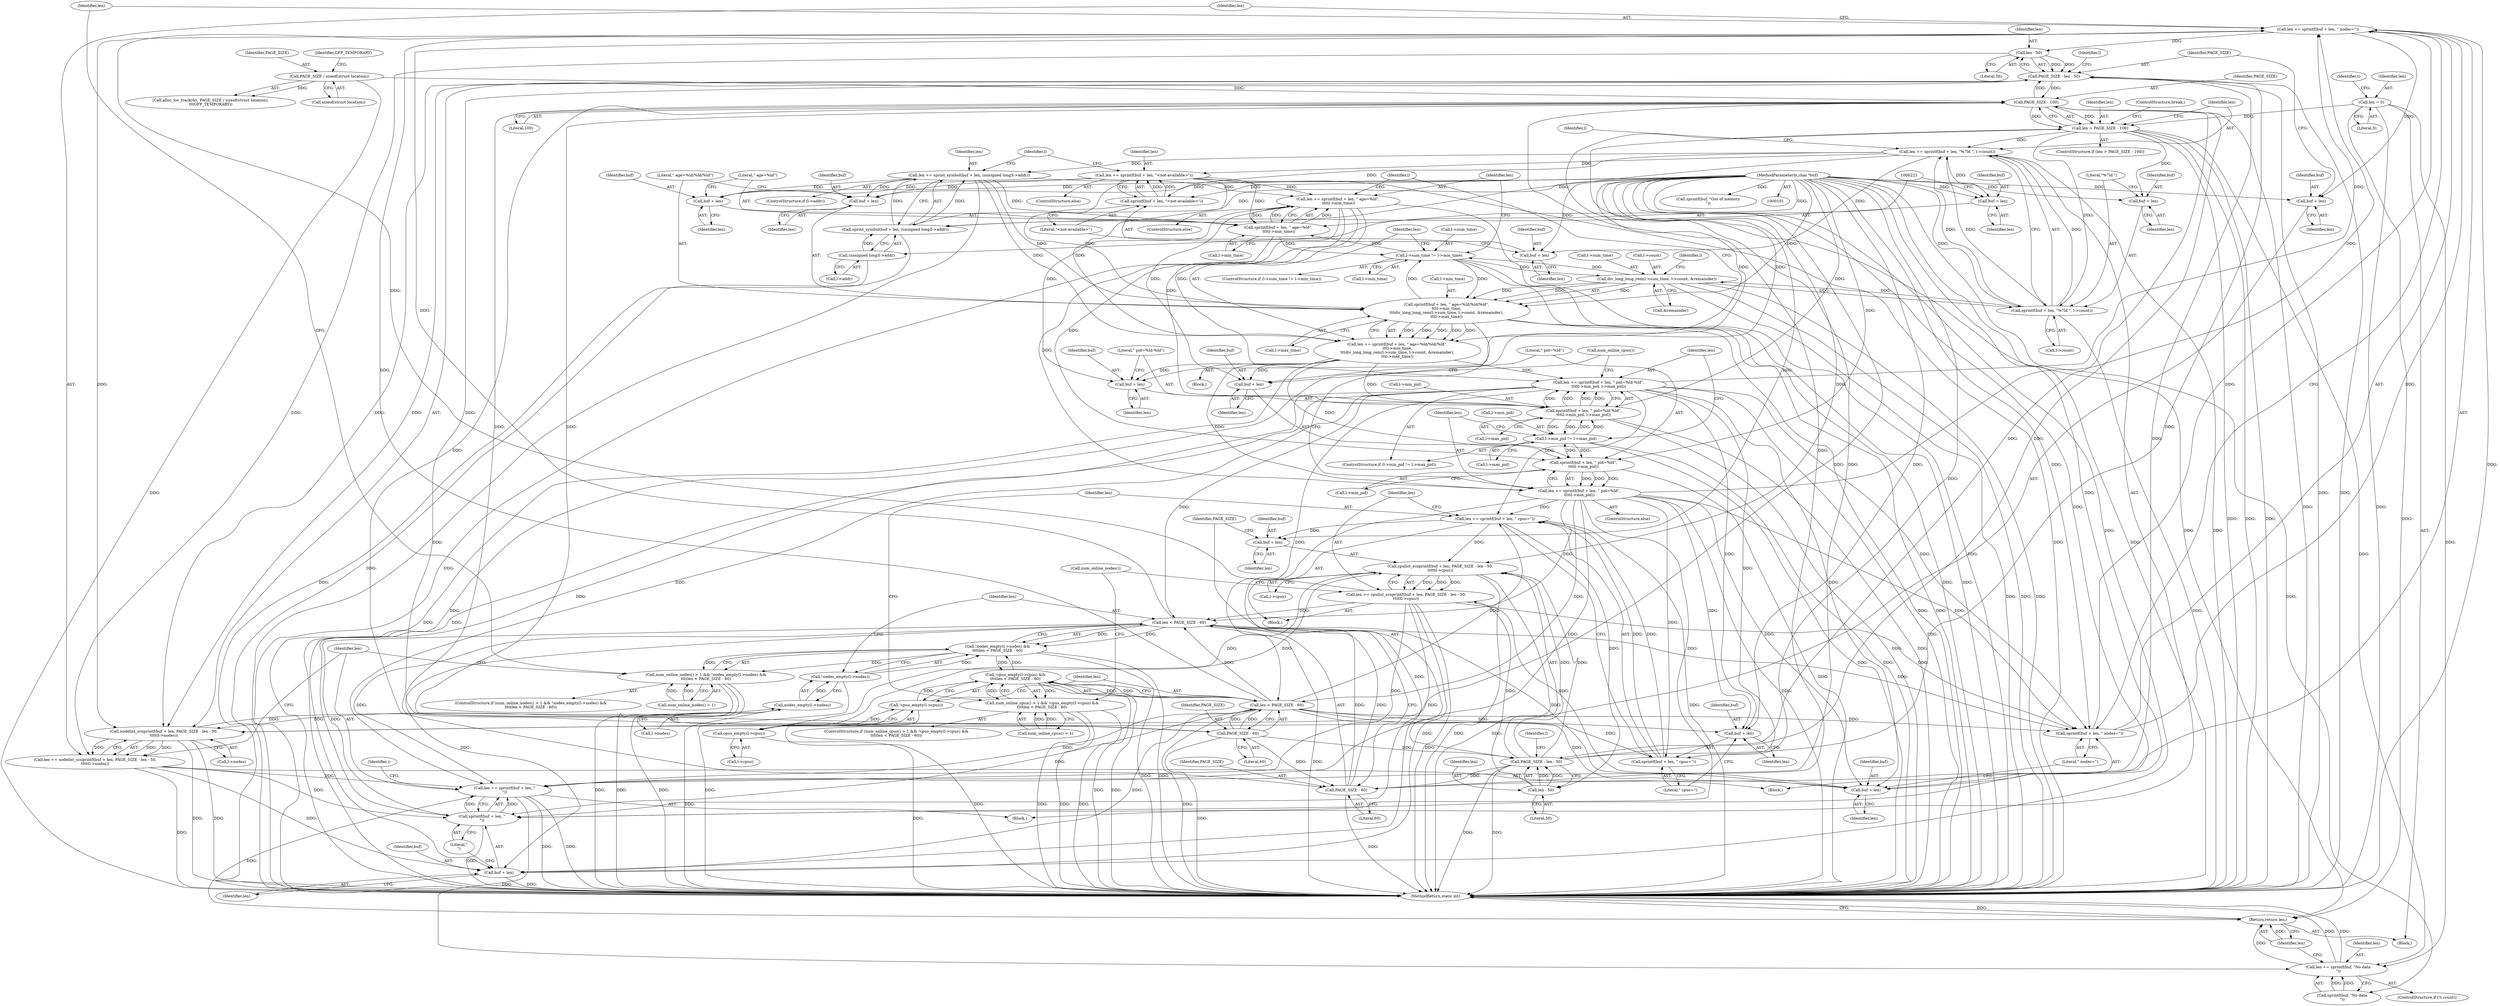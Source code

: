 digraph "0_linux_f8bd2258e2d520dff28c855658bd24bdafb5102d_9@API" {
"1000363" [label="(Call,len += sprintf(buf + len, \" nodes=\"))"];
"1000365" [label="(Call,sprintf(buf + len, \" nodes=\"))"];
"1000103" [label="(MethodParameterIn,char *buf)"];
"1000332" [label="(Call,len += cpulist_scnprintf(buf + len, PAGE_SIZE - len - 50,\n\t\t\t\t\tl->cpus))"];
"1000334" [label="(Call,cpulist_scnprintf(buf + len, PAGE_SIZE - len - 50,\n\t\t\t\t\tl->cpus))"];
"1000325" [label="(Call,len += sprintf(buf + len, \" cpus=\"))"];
"1000327" [label="(Call,sprintf(buf + len, \" cpus=\"))"];
"1000284" [label="(Call,len += sprintf(buf + len, \" pid=%ld-%ld\",\n\t\t\t\tl->min_pid, l->max_pid))"];
"1000286" [label="(Call,sprintf(buf + len, \" pid=%ld-%ld\",\n\t\t\t\tl->min_pid, l->max_pid))"];
"1000266" [label="(Call,len += sprintf(buf + len, \" age=%ld\",\n \t\t\t\tl->min_time))"];
"1000268" [label="(Call,sprintf(buf + len, \" age=%ld\",\n \t\t\t\tl->min_time))"];
"1000226" [label="(Call,len += sprintf(buf + len, \"<not-available>\"))"];
"1000228" [label="(Call,sprintf(buf + len, \"<not-available>\"))"];
"1000200" [label="(Call,len += sprintf(buf + len, \"%7ld \", l->count))"];
"1000202" [label="(Call,sprintf(buf + len, \"%7ld \", l->count))"];
"1000194" [label="(Call,len > PAGE_SIZE - 100)"];
"1000107" [label="(Call,len = 0)"];
"1000384" [label="(Call,len += sprintf(buf + len, \"\n\"))"];
"1000386" [label="(Call,sprintf(buf + len, \"\n\"))"];
"1000298" [label="(Call,len += sprintf(buf + len, \" pid=%ld\",\n\t\t\t\tl->min_pid))"];
"1000300" [label="(Call,sprintf(buf + len, \" pid=%ld\",\n\t\t\t\tl->min_pid))"];
"1000243" [label="(Call,len += sprintf(buf + len, \" age=%ld/%ld/%ld\",\n\t\t\tl->min_time,\n\t\t\tdiv_long_long_rem(l->sum_time, l->count, &remainder),\n\t\t\tl->max_time))"];
"1000245" [label="(Call,sprintf(buf + len, \" age=%ld/%ld/%ld\",\n\t\t\tl->min_time,\n\t\t\tdiv_long_long_rem(l->sum_time, l->count, &remainder),\n\t\t\tl->max_time))"];
"1000214" [label="(Call,len += sprint_symbol(buf + len, (unsigned long)l->addr))"];
"1000216" [label="(Call,sprint_symbol(buf + len, (unsigned long)l->addr))"];
"1000220" [label="(Call,(unsigned long)l->addr)"];
"1000234" [label="(Call,l->sum_time != l->min_time)"];
"1000253" [label="(Call,div_long_long_rem(l->sum_time, l->count, &remainder))"];
"1000277" [label="(Call,l->min_pid != l->max_pid)"];
"1000357" [label="(Call,len < PAGE_SIZE - 60)"];
"1000319" [label="(Call,len < PAGE_SIZE - 60)"];
"1000321" [label="(Call,PAGE_SIZE - 60)"];
"1000196" [label="(Call,PAGE_SIZE - 100)"];
"1000338" [label="(Call,PAGE_SIZE - len - 50)"];
"1000340" [label="(Call,len - 50)"];
"1000376" [label="(Call,PAGE_SIZE - len - 50)"];
"1000359" [label="(Call,PAGE_SIZE - 60)"];
"1000378" [label="(Call,len - 50)"];
"1000363" [label="(Call,len += sprintf(buf + len, \" nodes=\"))"];
"1000120" [label="(Call,PAGE_SIZE / sizeof(struct location))"];
"1000370" [label="(Call,len += nodelist_scnprintf(buf + len, PAGE_SIZE - len - 50,\n\t\t\t\t\tl->nodes))"];
"1000372" [label="(Call,nodelist_scnprintf(buf + len, PAGE_SIZE - len - 50,\n\t\t\t\t\tl->nodes))"];
"1000353" [label="(Call,nodes_empty(l->nodes))"];
"1000315" [label="(Call,cpus_empty(l->cpus))"];
"1000352" [label="(Call,!nodes_empty(l->nodes))"];
"1000351" [label="(Call,!nodes_empty(l->nodes) &&\n\t\t\t\tlen < PAGE_SIZE - 60)"];
"1000313" [label="(Call,!cpus_empty(l->cpus) &&\n\t\t\t\tlen < PAGE_SIZE - 60)"];
"1000309" [label="(Call,num_online_cpus() > 1 && !cpus_empty(l->cpus) &&\n\t\t\t\tlen < PAGE_SIZE - 60)"];
"1000347" [label="(Call,num_online_nodes() > 1 && !nodes_empty(l->nodes) &&\n\t\t\t\tlen < PAGE_SIZE - 60)"];
"1000314" [label="(Call,!cpus_empty(l->cpus))"];
"1000373" [label="(Call,buf + len)"];
"1000366" [label="(Call,buf + len)"];
"1000387" [label="(Call,buf + len)"];
"1000335" [label="(Call,buf + len)"];
"1000328" [label="(Call,buf + len)"];
"1000287" [label="(Call,buf + len)"];
"1000301" [label="(Call,buf + len)"];
"1000246" [label="(Call,buf + len)"];
"1000269" [label="(Call,buf + len)"];
"1000217" [label="(Call,buf + len)"];
"1000229" [label="(Call,buf + len)"];
"1000203" [label="(Call,buf + len)"];
"1000399" [label="(Call,len += sprintf(buf, \"No data\n\"))"];
"1000404" [label="(Return,return len;)"];
"1000404" [label="(Return,return len;)"];
"1000246" [label="(Call,buf + len)"];
"1000334" [label="(Call,cpulist_scnprintf(buf + len, PAGE_SIZE - len - 50,\n\t\t\t\t\tl->cpus))"];
"1000244" [label="(Identifier,len)"];
"1000249" [label="(Literal,\" age=%ld/%ld/%ld\")"];
"1000195" [label="(Identifier,len)"];
"1000228" [label="(Call,sprintf(buf + len, \"<not-available>\"))"];
"1000281" [label="(Call,l->max_pid)"];
"1000272" [label="(Literal,\" age=%ld\")"];
"1000381" [label="(Call,l->nodes)"];
"1000354" [label="(Call,l->nodes)"];
"1000363" [label="(Call,len += sprintf(buf + len, \" nodes=\"))"];
"1000105" [label="(Block,)"];
"1000314" [label="(Call,!cpus_empty(l->cpus))"];
"1000330" [label="(Identifier,len)"];
"1000103" [label="(MethodParameterIn,char *buf)"];
"1000235" [label="(Call,l->sum_time)"];
"1000386" [label="(Call,sprintf(buf + len, \"\n\"))"];
"1000267" [label="(Identifier,len)"];
"1000300" [label="(Call,sprintf(buf + len, \" pid=%ld\",\n\t\t\t\tl->min_pid))"];
"1000266" [label="(Call,len += sprintf(buf + len, \" age=%ld\",\n \t\t\t\tl->min_time))"];
"1000216" [label="(Call,sprint_symbol(buf + len, (unsigned long)l->addr))"];
"1000257" [label="(Call,l->count)"];
"1000351" [label="(Call,!nodes_empty(l->nodes) &&\n\t\t\t\tlen < PAGE_SIZE - 60)"];
"1000370" [label="(Call,len += nodelist_scnprintf(buf + len, PAGE_SIZE - len - 50,\n\t\t\t\t\tl->nodes))"];
"1000331" [label="(Literal,\" cpus=\")"];
"1000198" [label="(Literal,100)"];
"1000378" [label="(Call,len - 50)"];
"1000297" [label="(ControlStructure,else)"];
"1000394" [label="(ControlStructure,if (!t.count))"];
"1000340" [label="(Call,len - 50)"];
"1000342" [label="(Literal,50)"];
"1000276" [label="(ControlStructure,if (l->min_pid != l->max_pid))"];
"1000364" [label="(Identifier,len)"];
"1000193" [label="(ControlStructure,if (len > PAGE_SIZE - 100))"];
"1000368" [label="(Identifier,len)"];
"1000241" [label="(Block,)"];
"1000212" [label="(Identifier,l)"];
"1000328" [label="(Call,buf + len)"];
"1000236" [label="(Identifier,l)"];
"1000217" [label="(Call,buf + len)"];
"1000277" [label="(Call,l->min_pid != l->max_pid)"];
"1000335" [label="(Call,buf + len)"];
"1000121" [label="(Identifier,PAGE_SIZE)"];
"1000302" [label="(Identifier,buf)"];
"1000182" [label="(Identifier,i)"];
"1000194" [label="(Call,len > PAGE_SIZE - 100)"];
"1000385" [label="(Identifier,len)"];
"1000210" [label="(ControlStructure,if (l->addr))"];
"1000400" [label="(Identifier,len)"];
"1000226" [label="(Call,len += sprintf(buf + len, \"<not-available>\"))"];
"1000320" [label="(Identifier,len)"];
"1000344" [label="(Identifier,l)"];
"1000183" [label="(Block,)"];
"1000108" [label="(Identifier,len)"];
"1000265" [label="(ControlStructure,else)"];
"1000405" [label="(Identifier,len)"];
"1000375" [label="(Identifier,len)"];
"1000203" [label="(Call,buf + len)"];
"1000325" [label="(Call,len += sprintf(buf + len, \" cpus=\"))"];
"1000346" [label="(ControlStructure,if (num_online_nodes() > 1 && !nodes_empty(l->nodes) &&\n\t\t\t\tlen < PAGE_SIZE - 60))"];
"1000284" [label="(Call,len += sprintf(buf + len, \" pid=%ld-%ld\",\n\t\t\t\tl->min_pid, l->max_pid))"];
"1000233" [label="(ControlStructure,if (l->sum_time != l->min_time))"];
"1000219" [label="(Identifier,len)"];
"1000232" [label="(Literal,\"<not-available>\")"];
"1000222" [label="(Call,l->addr)"];
"1000260" [label="(Call,&remainder)"];
"1000229" [label="(Call,buf + len)"];
"1000366" [label="(Call,buf + len)"];
"1000298" [label="(Call,len += sprintf(buf + len, \" pid=%ld\",\n\t\t\t\tl->min_pid))"];
"1000220" [label="(Call,(unsigned long)l->addr)"];
"1000376" [label="(Call,PAGE_SIZE - len - 50)"];
"1000305" [label="(Call,l->min_pid)"];
"1000324" [label="(Block,)"];
"1000126" [label="(Call,sprintf(buf, \"Out of memory\n\"))"];
"1000207" [label="(Call,l->count)"];
"1000199" [label="(ControlStructure,break;)"];
"1000238" [label="(Call,l->min_time)"];
"1000263" [label="(Identifier,l)"];
"1000341" [label="(Identifier,len)"];
"1000303" [label="(Identifier,len)"];
"1000214" [label="(Call,len += sprint_symbol(buf + len, (unsigned long)l->addr))"];
"1000204" [label="(Identifier,buf)"];
"1000285" [label="(Identifier,len)"];
"1000234" [label="(Call,l->sum_time != l->min_time)"];
"1000269" [label="(Call,buf + len)"];
"1000352" [label="(Call,!nodes_empty(l->nodes))"];
"1000279" [label="(Identifier,l)"];
"1000250" [label="(Call,l->min_time)"];
"1000262" [label="(Call,l->max_time)"];
"1000365" [label="(Call,sprintf(buf + len, \" nodes=\"))"];
"1000327" [label="(Call,sprintf(buf + len, \" cpus=\"))"];
"1000337" [label="(Identifier,len)"];
"1000336" [label="(Identifier,buf)"];
"1000373" [label="(Call,buf + len)"];
"1000117" [label="(Call,alloc_loc_track(&t, PAGE_SIZE / sizeof(struct location),\n\t\t\tGFP_TEMPORARY))"];
"1000205" [label="(Identifier,len)"];
"1000268" [label="(Call,sprintf(buf + len, \" age=%ld\",\n \t\t\t\tl->min_time))"];
"1000323" [label="(Literal,60)"];
"1000315" [label="(Call,cpus_empty(l->cpus))"];
"1000353" [label="(Call,nodes_empty(l->nodes))"];
"1000387" [label="(Call,buf + len)"];
"1000253" [label="(Call,div_long_long_rem(l->sum_time, l->count, &remainder))"];
"1000374" [label="(Identifier,buf)"];
"1000270" [label="(Identifier,buf)"];
"1000308" [label="(ControlStructure,if (num_online_cpus() > 1 && !cpus_empty(l->cpus) &&\n\t\t\t\tlen < PAGE_SIZE - 60))"];
"1000113" [label="(Identifier,t)"];
"1000206" [label="(Literal,\"%7ld \")"];
"1000254" [label="(Call,l->sum_time)"];
"1000311" [label="(Call,num_online_cpus())"];
"1000347" [label="(Call,num_online_nodes() > 1 && !nodes_empty(l->nodes) &&\n\t\t\t\tlen < PAGE_SIZE - 60)"];
"1000349" [label="(Call,num_online_nodes())"];
"1000357" [label="(Call,len < PAGE_SIZE - 60)"];
"1000310" [label="(Call,num_online_cpus() > 1)"];
"1000382" [label="(Identifier,l)"];
"1000107" [label="(Call,len = 0)"];
"1000309" [label="(Call,num_online_cpus() > 1 && !cpus_empty(l->cpus) &&\n\t\t\t\tlen < PAGE_SIZE - 60)"];
"1000202" [label="(Call,sprintf(buf + len, \"%7ld \", l->count))"];
"1000287" [label="(Call,buf + len)"];
"1000197" [label="(Identifier,PAGE_SIZE)"];
"1000339" [label="(Identifier,PAGE_SIZE)"];
"1000371" [label="(Identifier,len)"];
"1000367" [label="(Identifier,buf)"];
"1000122" [label="(Call,sizeof(struct location))"];
"1000326" [label="(Identifier,len)"];
"1000196" [label="(Call,PAGE_SIZE - 100)"];
"1000333" [label="(Identifier,len)"];
"1000225" [label="(ControlStructure,else)"];
"1000304" [label="(Literal,\" pid=%ld\")"];
"1000329" [label="(Identifier,buf)"];
"1000231" [label="(Identifier,len)"];
"1000248" [label="(Identifier,len)"];
"1000360" [label="(Identifier,PAGE_SIZE)"];
"1000390" [label="(Literal,\"\n\")"];
"1000286" [label="(Call,sprintf(buf + len, \" pid=%ld-%ld\",\n\t\t\t\tl->min_pid, l->max_pid))"];
"1000289" [label="(Identifier,len)"];
"1000380" [label="(Literal,50)"];
"1000338" [label="(Call,PAGE_SIZE - len - 50)"];
"1000243" [label="(Call,len += sprintf(buf + len, \" age=%ld/%ld/%ld\",\n\t\t\tl->min_time,\n\t\t\tdiv_long_long_rem(l->sum_time, l->count, &remainder),\n\t\t\tl->max_time))"];
"1000299" [label="(Identifier,len)"];
"1000291" [label="(Call,l->min_pid)"];
"1000361" [label="(Literal,60)"];
"1000109" [label="(Literal,0)"];
"1000399" [label="(Call,len += sprintf(buf, \"No data\n\"))"];
"1000372" [label="(Call,nodelist_scnprintf(buf + len, PAGE_SIZE - len - 50,\n\t\t\t\t\tl->nodes))"];
"1000124" [label="(Identifier,GFP_TEMPORARY)"];
"1000369" [label="(Literal,\" nodes=\")"];
"1000384" [label="(Call,len += sprintf(buf + len, \"\n\"))"];
"1000321" [label="(Call,PAGE_SIZE - 60)"];
"1000294" [label="(Call,l->max_pid)"];
"1000200" [label="(Call,len += sprintf(buf + len, \"%7ld \", l->count))"];
"1000348" [label="(Call,num_online_nodes() > 1)"];
"1000316" [label="(Call,l->cpus)"];
"1000273" [label="(Call,l->min_time)"];
"1000227" [label="(Identifier,len)"];
"1000319" [label="(Call,len < PAGE_SIZE - 60)"];
"1000332" [label="(Call,len += cpulist_scnprintf(buf + len, PAGE_SIZE - len - 50,\n\t\t\t\t\tl->cpus))"];
"1000359" [label="(Call,PAGE_SIZE - 60)"];
"1000301" [label="(Call,buf + len)"];
"1000406" [label="(MethodReturn,static int)"];
"1000377" [label="(Identifier,PAGE_SIZE)"];
"1000290" [label="(Literal,\" pid=%ld-%ld\")"];
"1000230" [label="(Identifier,buf)"];
"1000401" [label="(Call,sprintf(buf, \"No data\n\"))"];
"1000313" [label="(Call,!cpus_empty(l->cpus) &&\n\t\t\t\tlen < PAGE_SIZE - 60)"];
"1000271" [label="(Identifier,len)"];
"1000201" [label="(Identifier,len)"];
"1000120" [label="(Call,PAGE_SIZE / sizeof(struct location))"];
"1000247" [label="(Identifier,buf)"];
"1000288" [label="(Identifier,buf)"];
"1000322" [label="(Identifier,PAGE_SIZE)"];
"1000278" [label="(Call,l->min_pid)"];
"1000388" [label="(Identifier,buf)"];
"1000389" [label="(Identifier,len)"];
"1000245" [label="(Call,sprintf(buf + len, \" age=%ld/%ld/%ld\",\n\t\t\tl->min_time,\n\t\t\tdiv_long_long_rem(l->sum_time, l->count, &remainder),\n\t\t\tl->max_time))"];
"1000343" [label="(Call,l->cpus)"];
"1000218" [label="(Identifier,buf)"];
"1000379" [label="(Identifier,len)"];
"1000362" [label="(Block,)"];
"1000358" [label="(Identifier,len)"];
"1000215" [label="(Identifier,len)"];
"1000363" -> "1000362"  [label="AST: "];
"1000363" -> "1000365"  [label="CFG: "];
"1000364" -> "1000363"  [label="AST: "];
"1000365" -> "1000363"  [label="AST: "];
"1000371" -> "1000363"  [label="CFG: "];
"1000363" -> "1000406"  [label="DDG: "];
"1000365" -> "1000363"  [label="DDG: "];
"1000365" -> "1000363"  [label="DDG: "];
"1000332" -> "1000363"  [label="DDG: "];
"1000284" -> "1000363"  [label="DDG: "];
"1000298" -> "1000363"  [label="DDG: "];
"1000357" -> "1000363"  [label="DDG: "];
"1000319" -> "1000363"  [label="DDG: "];
"1000363" -> "1000372"  [label="DDG: "];
"1000363" -> "1000373"  [label="DDG: "];
"1000363" -> "1000378"  [label="DDG: "];
"1000365" -> "1000369"  [label="CFG: "];
"1000366" -> "1000365"  [label="AST: "];
"1000369" -> "1000365"  [label="AST: "];
"1000103" -> "1000365"  [label="DDG: "];
"1000332" -> "1000365"  [label="DDG: "];
"1000284" -> "1000365"  [label="DDG: "];
"1000298" -> "1000365"  [label="DDG: "];
"1000357" -> "1000365"  [label="DDG: "];
"1000319" -> "1000365"  [label="DDG: "];
"1000103" -> "1000101"  [label="AST: "];
"1000103" -> "1000406"  [label="DDG: "];
"1000103" -> "1000126"  [label="DDG: "];
"1000103" -> "1000202"  [label="DDG: "];
"1000103" -> "1000203"  [label="DDG: "];
"1000103" -> "1000216"  [label="DDG: "];
"1000103" -> "1000217"  [label="DDG: "];
"1000103" -> "1000228"  [label="DDG: "];
"1000103" -> "1000229"  [label="DDG: "];
"1000103" -> "1000245"  [label="DDG: "];
"1000103" -> "1000246"  [label="DDG: "];
"1000103" -> "1000268"  [label="DDG: "];
"1000103" -> "1000269"  [label="DDG: "];
"1000103" -> "1000286"  [label="DDG: "];
"1000103" -> "1000287"  [label="DDG: "];
"1000103" -> "1000300"  [label="DDG: "];
"1000103" -> "1000301"  [label="DDG: "];
"1000103" -> "1000327"  [label="DDG: "];
"1000103" -> "1000328"  [label="DDG: "];
"1000103" -> "1000334"  [label="DDG: "];
"1000103" -> "1000335"  [label="DDG: "];
"1000103" -> "1000366"  [label="DDG: "];
"1000103" -> "1000372"  [label="DDG: "];
"1000103" -> "1000373"  [label="DDG: "];
"1000103" -> "1000386"  [label="DDG: "];
"1000103" -> "1000387"  [label="DDG: "];
"1000103" -> "1000401"  [label="DDG: "];
"1000332" -> "1000324"  [label="AST: "];
"1000332" -> "1000334"  [label="CFG: "];
"1000333" -> "1000332"  [label="AST: "];
"1000334" -> "1000332"  [label="AST: "];
"1000349" -> "1000332"  [label="CFG: "];
"1000332" -> "1000406"  [label="DDG: "];
"1000334" -> "1000332"  [label="DDG: "];
"1000334" -> "1000332"  [label="DDG: "];
"1000334" -> "1000332"  [label="DDG: "];
"1000340" -> "1000332"  [label="DDG: "];
"1000332" -> "1000357"  [label="DDG: "];
"1000332" -> "1000366"  [label="DDG: "];
"1000332" -> "1000384"  [label="DDG: "];
"1000332" -> "1000386"  [label="DDG: "];
"1000332" -> "1000387"  [label="DDG: "];
"1000334" -> "1000343"  [label="CFG: "];
"1000335" -> "1000334"  [label="AST: "];
"1000338" -> "1000334"  [label="AST: "];
"1000343" -> "1000334"  [label="AST: "];
"1000334" -> "1000406"  [label="DDG: "];
"1000334" -> "1000406"  [label="DDG: "];
"1000334" -> "1000315"  [label="DDG: "];
"1000325" -> "1000334"  [label="DDG: "];
"1000338" -> "1000334"  [label="DDG: "];
"1000338" -> "1000334"  [label="DDG: "];
"1000315" -> "1000334"  [label="DDG: "];
"1000325" -> "1000324"  [label="AST: "];
"1000325" -> "1000327"  [label="CFG: "];
"1000326" -> "1000325"  [label="AST: "];
"1000327" -> "1000325"  [label="AST: "];
"1000333" -> "1000325"  [label="CFG: "];
"1000325" -> "1000406"  [label="DDG: "];
"1000327" -> "1000325"  [label="DDG: "];
"1000327" -> "1000325"  [label="DDG: "];
"1000284" -> "1000325"  [label="DDG: "];
"1000298" -> "1000325"  [label="DDG: "];
"1000319" -> "1000325"  [label="DDG: "];
"1000325" -> "1000335"  [label="DDG: "];
"1000325" -> "1000340"  [label="DDG: "];
"1000327" -> "1000331"  [label="CFG: "];
"1000328" -> "1000327"  [label="AST: "];
"1000331" -> "1000327"  [label="AST: "];
"1000284" -> "1000327"  [label="DDG: "];
"1000298" -> "1000327"  [label="DDG: "];
"1000319" -> "1000327"  [label="DDG: "];
"1000284" -> "1000276"  [label="AST: "];
"1000284" -> "1000286"  [label="CFG: "];
"1000285" -> "1000284"  [label="AST: "];
"1000286" -> "1000284"  [label="AST: "];
"1000311" -> "1000284"  [label="CFG: "];
"1000284" -> "1000406"  [label="DDG: "];
"1000286" -> "1000284"  [label="DDG: "];
"1000286" -> "1000284"  [label="DDG: "];
"1000286" -> "1000284"  [label="DDG: "];
"1000286" -> "1000284"  [label="DDG: "];
"1000266" -> "1000284"  [label="DDG: "];
"1000243" -> "1000284"  [label="DDG: "];
"1000284" -> "1000319"  [label="DDG: "];
"1000284" -> "1000328"  [label="DDG: "];
"1000284" -> "1000357"  [label="DDG: "];
"1000284" -> "1000366"  [label="DDG: "];
"1000284" -> "1000384"  [label="DDG: "];
"1000284" -> "1000386"  [label="DDG: "];
"1000284" -> "1000387"  [label="DDG: "];
"1000286" -> "1000294"  [label="CFG: "];
"1000287" -> "1000286"  [label="AST: "];
"1000290" -> "1000286"  [label="AST: "];
"1000291" -> "1000286"  [label="AST: "];
"1000294" -> "1000286"  [label="AST: "];
"1000286" -> "1000406"  [label="DDG: "];
"1000286" -> "1000406"  [label="DDG: "];
"1000286" -> "1000277"  [label="DDG: "];
"1000286" -> "1000277"  [label="DDG: "];
"1000266" -> "1000286"  [label="DDG: "];
"1000243" -> "1000286"  [label="DDG: "];
"1000277" -> "1000286"  [label="DDG: "];
"1000277" -> "1000286"  [label="DDG: "];
"1000266" -> "1000265"  [label="AST: "];
"1000266" -> "1000268"  [label="CFG: "];
"1000267" -> "1000266"  [label="AST: "];
"1000268" -> "1000266"  [label="AST: "];
"1000279" -> "1000266"  [label="CFG: "];
"1000266" -> "1000406"  [label="DDG: "];
"1000268" -> "1000266"  [label="DDG: "];
"1000268" -> "1000266"  [label="DDG: "];
"1000268" -> "1000266"  [label="DDG: "];
"1000226" -> "1000266"  [label="DDG: "];
"1000214" -> "1000266"  [label="DDG: "];
"1000266" -> "1000287"  [label="DDG: "];
"1000266" -> "1000298"  [label="DDG: "];
"1000266" -> "1000300"  [label="DDG: "];
"1000266" -> "1000301"  [label="DDG: "];
"1000268" -> "1000273"  [label="CFG: "];
"1000269" -> "1000268"  [label="AST: "];
"1000272" -> "1000268"  [label="AST: "];
"1000273" -> "1000268"  [label="AST: "];
"1000268" -> "1000406"  [label="DDG: "];
"1000268" -> "1000234"  [label="DDG: "];
"1000226" -> "1000268"  [label="DDG: "];
"1000214" -> "1000268"  [label="DDG: "];
"1000234" -> "1000268"  [label="DDG: "];
"1000226" -> "1000225"  [label="AST: "];
"1000226" -> "1000228"  [label="CFG: "];
"1000227" -> "1000226"  [label="AST: "];
"1000228" -> "1000226"  [label="AST: "];
"1000236" -> "1000226"  [label="CFG: "];
"1000226" -> "1000406"  [label="DDG: "];
"1000228" -> "1000226"  [label="DDG: "];
"1000228" -> "1000226"  [label="DDG: "];
"1000200" -> "1000226"  [label="DDG: "];
"1000226" -> "1000243"  [label="DDG: "];
"1000226" -> "1000245"  [label="DDG: "];
"1000226" -> "1000246"  [label="DDG: "];
"1000226" -> "1000269"  [label="DDG: "];
"1000228" -> "1000232"  [label="CFG: "];
"1000229" -> "1000228"  [label="AST: "];
"1000232" -> "1000228"  [label="AST: "];
"1000200" -> "1000228"  [label="DDG: "];
"1000200" -> "1000183"  [label="AST: "];
"1000200" -> "1000202"  [label="CFG: "];
"1000201" -> "1000200"  [label="AST: "];
"1000202" -> "1000200"  [label="AST: "];
"1000212" -> "1000200"  [label="CFG: "];
"1000200" -> "1000406"  [label="DDG: "];
"1000202" -> "1000200"  [label="DDG: "];
"1000202" -> "1000200"  [label="DDG: "];
"1000202" -> "1000200"  [label="DDG: "];
"1000194" -> "1000200"  [label="DDG: "];
"1000200" -> "1000214"  [label="DDG: "];
"1000200" -> "1000216"  [label="DDG: "];
"1000200" -> "1000217"  [label="DDG: "];
"1000200" -> "1000229"  [label="DDG: "];
"1000202" -> "1000207"  [label="CFG: "];
"1000203" -> "1000202"  [label="AST: "];
"1000206" -> "1000202"  [label="AST: "];
"1000207" -> "1000202"  [label="AST: "];
"1000202" -> "1000406"  [label="DDG: "];
"1000194" -> "1000202"  [label="DDG: "];
"1000253" -> "1000202"  [label="DDG: "];
"1000202" -> "1000253"  [label="DDG: "];
"1000194" -> "1000193"  [label="AST: "];
"1000194" -> "1000196"  [label="CFG: "];
"1000195" -> "1000194"  [label="AST: "];
"1000196" -> "1000194"  [label="AST: "];
"1000199" -> "1000194"  [label="CFG: "];
"1000201" -> "1000194"  [label="CFG: "];
"1000194" -> "1000406"  [label="DDG: "];
"1000194" -> "1000406"  [label="DDG: "];
"1000194" -> "1000406"  [label="DDG: "];
"1000107" -> "1000194"  [label="DDG: "];
"1000384" -> "1000194"  [label="DDG: "];
"1000196" -> "1000194"  [label="DDG: "];
"1000196" -> "1000194"  [label="DDG: "];
"1000194" -> "1000203"  [label="DDG: "];
"1000194" -> "1000399"  [label="DDG: "];
"1000194" -> "1000404"  [label="DDG: "];
"1000107" -> "1000105"  [label="AST: "];
"1000107" -> "1000109"  [label="CFG: "];
"1000108" -> "1000107"  [label="AST: "];
"1000109" -> "1000107"  [label="AST: "];
"1000113" -> "1000107"  [label="CFG: "];
"1000107" -> "1000406"  [label="DDG: "];
"1000107" -> "1000399"  [label="DDG: "];
"1000107" -> "1000404"  [label="DDG: "];
"1000384" -> "1000183"  [label="AST: "];
"1000384" -> "1000386"  [label="CFG: "];
"1000385" -> "1000384"  [label="AST: "];
"1000386" -> "1000384"  [label="AST: "];
"1000182" -> "1000384"  [label="CFG: "];
"1000384" -> "1000406"  [label="DDG: "];
"1000384" -> "1000406"  [label="DDG: "];
"1000386" -> "1000384"  [label="DDG: "];
"1000386" -> "1000384"  [label="DDG: "];
"1000298" -> "1000384"  [label="DDG: "];
"1000357" -> "1000384"  [label="DDG: "];
"1000319" -> "1000384"  [label="DDG: "];
"1000370" -> "1000384"  [label="DDG: "];
"1000384" -> "1000399"  [label="DDG: "];
"1000384" -> "1000404"  [label="DDG: "];
"1000386" -> "1000390"  [label="CFG: "];
"1000387" -> "1000386"  [label="AST: "];
"1000390" -> "1000386"  [label="AST: "];
"1000386" -> "1000406"  [label="DDG: "];
"1000298" -> "1000386"  [label="DDG: "];
"1000357" -> "1000386"  [label="DDG: "];
"1000319" -> "1000386"  [label="DDG: "];
"1000370" -> "1000386"  [label="DDG: "];
"1000298" -> "1000297"  [label="AST: "];
"1000298" -> "1000300"  [label="CFG: "];
"1000299" -> "1000298"  [label="AST: "];
"1000300" -> "1000298"  [label="AST: "];
"1000311" -> "1000298"  [label="CFG: "];
"1000298" -> "1000406"  [label="DDG: "];
"1000300" -> "1000298"  [label="DDG: "];
"1000300" -> "1000298"  [label="DDG: "];
"1000300" -> "1000298"  [label="DDG: "];
"1000243" -> "1000298"  [label="DDG: "];
"1000298" -> "1000319"  [label="DDG: "];
"1000298" -> "1000328"  [label="DDG: "];
"1000298" -> "1000357"  [label="DDG: "];
"1000298" -> "1000366"  [label="DDG: "];
"1000298" -> "1000387"  [label="DDG: "];
"1000300" -> "1000305"  [label="CFG: "];
"1000301" -> "1000300"  [label="AST: "];
"1000304" -> "1000300"  [label="AST: "];
"1000305" -> "1000300"  [label="AST: "];
"1000300" -> "1000406"  [label="DDG: "];
"1000300" -> "1000277"  [label="DDG: "];
"1000243" -> "1000300"  [label="DDG: "];
"1000277" -> "1000300"  [label="DDG: "];
"1000243" -> "1000241"  [label="AST: "];
"1000243" -> "1000245"  [label="CFG: "];
"1000244" -> "1000243"  [label="AST: "];
"1000245" -> "1000243"  [label="AST: "];
"1000279" -> "1000243"  [label="CFG: "];
"1000243" -> "1000406"  [label="DDG: "];
"1000245" -> "1000243"  [label="DDG: "];
"1000245" -> "1000243"  [label="DDG: "];
"1000245" -> "1000243"  [label="DDG: "];
"1000245" -> "1000243"  [label="DDG: "];
"1000245" -> "1000243"  [label="DDG: "];
"1000214" -> "1000243"  [label="DDG: "];
"1000243" -> "1000287"  [label="DDG: "];
"1000243" -> "1000301"  [label="DDG: "];
"1000245" -> "1000262"  [label="CFG: "];
"1000246" -> "1000245"  [label="AST: "];
"1000249" -> "1000245"  [label="AST: "];
"1000250" -> "1000245"  [label="AST: "];
"1000253" -> "1000245"  [label="AST: "];
"1000262" -> "1000245"  [label="AST: "];
"1000245" -> "1000406"  [label="DDG: "];
"1000245" -> "1000406"  [label="DDG: "];
"1000245" -> "1000406"  [label="DDG: "];
"1000245" -> "1000234"  [label="DDG: "];
"1000214" -> "1000245"  [label="DDG: "];
"1000234" -> "1000245"  [label="DDG: "];
"1000253" -> "1000245"  [label="DDG: "];
"1000253" -> "1000245"  [label="DDG: "];
"1000253" -> "1000245"  [label="DDG: "];
"1000214" -> "1000210"  [label="AST: "];
"1000214" -> "1000216"  [label="CFG: "];
"1000215" -> "1000214"  [label="AST: "];
"1000216" -> "1000214"  [label="AST: "];
"1000236" -> "1000214"  [label="CFG: "];
"1000214" -> "1000406"  [label="DDG: "];
"1000216" -> "1000214"  [label="DDG: "];
"1000216" -> "1000214"  [label="DDG: "];
"1000214" -> "1000246"  [label="DDG: "];
"1000214" -> "1000269"  [label="DDG: "];
"1000216" -> "1000220"  [label="CFG: "];
"1000217" -> "1000216"  [label="AST: "];
"1000220" -> "1000216"  [label="AST: "];
"1000216" -> "1000406"  [label="DDG: "];
"1000220" -> "1000216"  [label="DDG: "];
"1000220" -> "1000222"  [label="CFG: "];
"1000221" -> "1000220"  [label="AST: "];
"1000222" -> "1000220"  [label="AST: "];
"1000220" -> "1000406"  [label="DDG: "];
"1000234" -> "1000233"  [label="AST: "];
"1000234" -> "1000238"  [label="CFG: "];
"1000235" -> "1000234"  [label="AST: "];
"1000238" -> "1000234"  [label="AST: "];
"1000244" -> "1000234"  [label="CFG: "];
"1000267" -> "1000234"  [label="CFG: "];
"1000234" -> "1000406"  [label="DDG: "];
"1000234" -> "1000406"  [label="DDG: "];
"1000253" -> "1000234"  [label="DDG: "];
"1000234" -> "1000253"  [label="DDG: "];
"1000253" -> "1000260"  [label="CFG: "];
"1000254" -> "1000253"  [label="AST: "];
"1000257" -> "1000253"  [label="AST: "];
"1000260" -> "1000253"  [label="AST: "];
"1000263" -> "1000253"  [label="CFG: "];
"1000253" -> "1000406"  [label="DDG: "];
"1000253" -> "1000406"  [label="DDG: "];
"1000253" -> "1000406"  [label="DDG: "];
"1000277" -> "1000276"  [label="AST: "];
"1000277" -> "1000281"  [label="CFG: "];
"1000278" -> "1000277"  [label="AST: "];
"1000281" -> "1000277"  [label="AST: "];
"1000285" -> "1000277"  [label="CFG: "];
"1000299" -> "1000277"  [label="CFG: "];
"1000277" -> "1000406"  [label="DDG: "];
"1000277" -> "1000406"  [label="DDG: "];
"1000357" -> "1000351"  [label="AST: "];
"1000357" -> "1000359"  [label="CFG: "];
"1000358" -> "1000357"  [label="AST: "];
"1000359" -> "1000357"  [label="AST: "];
"1000351" -> "1000357"  [label="CFG: "];
"1000357" -> "1000406"  [label="DDG: "];
"1000357" -> "1000351"  [label="DDG: "];
"1000357" -> "1000351"  [label="DDG: "];
"1000319" -> "1000357"  [label="DDG: "];
"1000359" -> "1000357"  [label="DDG: "];
"1000359" -> "1000357"  [label="DDG: "];
"1000357" -> "1000366"  [label="DDG: "];
"1000357" -> "1000387"  [label="DDG: "];
"1000319" -> "1000313"  [label="AST: "];
"1000319" -> "1000321"  [label="CFG: "];
"1000320" -> "1000319"  [label="AST: "];
"1000321" -> "1000319"  [label="AST: "];
"1000313" -> "1000319"  [label="CFG: "];
"1000319" -> "1000406"  [label="DDG: "];
"1000319" -> "1000313"  [label="DDG: "];
"1000319" -> "1000313"  [label="DDG: "];
"1000321" -> "1000319"  [label="DDG: "];
"1000321" -> "1000319"  [label="DDG: "];
"1000319" -> "1000328"  [label="DDG: "];
"1000319" -> "1000366"  [label="DDG: "];
"1000319" -> "1000387"  [label="DDG: "];
"1000321" -> "1000323"  [label="CFG: "];
"1000322" -> "1000321"  [label="AST: "];
"1000323" -> "1000321"  [label="AST: "];
"1000321" -> "1000406"  [label="DDG: "];
"1000321" -> "1000196"  [label="DDG: "];
"1000196" -> "1000321"  [label="DDG: "];
"1000321" -> "1000338"  [label="DDG: "];
"1000321" -> "1000359"  [label="DDG: "];
"1000321" -> "1000376"  [label="DDG: "];
"1000196" -> "1000198"  [label="CFG: "];
"1000197" -> "1000196"  [label="AST: "];
"1000198" -> "1000196"  [label="AST: "];
"1000196" -> "1000406"  [label="DDG: "];
"1000338" -> "1000196"  [label="DDG: "];
"1000376" -> "1000196"  [label="DDG: "];
"1000120" -> "1000196"  [label="DDG: "];
"1000359" -> "1000196"  [label="DDG: "];
"1000196" -> "1000338"  [label="DDG: "];
"1000196" -> "1000359"  [label="DDG: "];
"1000196" -> "1000376"  [label="DDG: "];
"1000338" -> "1000340"  [label="CFG: "];
"1000339" -> "1000338"  [label="AST: "];
"1000340" -> "1000338"  [label="AST: "];
"1000344" -> "1000338"  [label="CFG: "];
"1000338" -> "1000406"  [label="DDG: "];
"1000338" -> "1000406"  [label="DDG: "];
"1000340" -> "1000338"  [label="DDG: "];
"1000340" -> "1000338"  [label="DDG: "];
"1000338" -> "1000359"  [label="DDG: "];
"1000338" -> "1000376"  [label="DDG: "];
"1000340" -> "1000342"  [label="CFG: "];
"1000341" -> "1000340"  [label="AST: "];
"1000342" -> "1000340"  [label="AST: "];
"1000376" -> "1000372"  [label="AST: "];
"1000376" -> "1000378"  [label="CFG: "];
"1000377" -> "1000376"  [label="AST: "];
"1000378" -> "1000376"  [label="AST: "];
"1000382" -> "1000376"  [label="CFG: "];
"1000376" -> "1000406"  [label="DDG: "];
"1000376" -> "1000406"  [label="DDG: "];
"1000376" -> "1000372"  [label="DDG: "];
"1000376" -> "1000372"  [label="DDG: "];
"1000359" -> "1000376"  [label="DDG: "];
"1000378" -> "1000376"  [label="DDG: "];
"1000378" -> "1000376"  [label="DDG: "];
"1000359" -> "1000361"  [label="CFG: "];
"1000360" -> "1000359"  [label="AST: "];
"1000361" -> "1000359"  [label="AST: "];
"1000359" -> "1000406"  [label="DDG: "];
"1000378" -> "1000380"  [label="CFG: "];
"1000379" -> "1000378"  [label="AST: "];
"1000380" -> "1000378"  [label="AST: "];
"1000378" -> "1000370"  [label="DDG: "];
"1000120" -> "1000117"  [label="AST: "];
"1000120" -> "1000122"  [label="CFG: "];
"1000121" -> "1000120"  [label="AST: "];
"1000122" -> "1000120"  [label="AST: "];
"1000124" -> "1000120"  [label="CFG: "];
"1000120" -> "1000406"  [label="DDG: "];
"1000120" -> "1000117"  [label="DDG: "];
"1000370" -> "1000362"  [label="AST: "];
"1000370" -> "1000372"  [label="CFG: "];
"1000371" -> "1000370"  [label="AST: "];
"1000372" -> "1000370"  [label="AST: "];
"1000385" -> "1000370"  [label="CFG: "];
"1000370" -> "1000406"  [label="DDG: "];
"1000372" -> "1000370"  [label="DDG: "];
"1000372" -> "1000370"  [label="DDG: "];
"1000372" -> "1000370"  [label="DDG: "];
"1000370" -> "1000387"  [label="DDG: "];
"1000372" -> "1000381"  [label="CFG: "];
"1000373" -> "1000372"  [label="AST: "];
"1000381" -> "1000372"  [label="AST: "];
"1000372" -> "1000406"  [label="DDG: "];
"1000372" -> "1000406"  [label="DDG: "];
"1000372" -> "1000353"  [label="DDG: "];
"1000353" -> "1000372"  [label="DDG: "];
"1000353" -> "1000352"  [label="AST: "];
"1000353" -> "1000354"  [label="CFG: "];
"1000354" -> "1000353"  [label="AST: "];
"1000352" -> "1000353"  [label="CFG: "];
"1000353" -> "1000406"  [label="DDG: "];
"1000353" -> "1000352"  [label="DDG: "];
"1000315" -> "1000314"  [label="AST: "];
"1000315" -> "1000316"  [label="CFG: "];
"1000316" -> "1000315"  [label="AST: "];
"1000314" -> "1000315"  [label="CFG: "];
"1000315" -> "1000406"  [label="DDG: "];
"1000315" -> "1000314"  [label="DDG: "];
"1000352" -> "1000351"  [label="AST: "];
"1000358" -> "1000352"  [label="CFG: "];
"1000351" -> "1000352"  [label="CFG: "];
"1000352" -> "1000406"  [label="DDG: "];
"1000352" -> "1000351"  [label="DDG: "];
"1000351" -> "1000347"  [label="AST: "];
"1000347" -> "1000351"  [label="CFG: "];
"1000351" -> "1000406"  [label="DDG: "];
"1000351" -> "1000406"  [label="DDG: "];
"1000351" -> "1000313"  [label="DDG: "];
"1000351" -> "1000347"  [label="DDG: "];
"1000351" -> "1000347"  [label="DDG: "];
"1000313" -> "1000351"  [label="DDG: "];
"1000313" -> "1000309"  [label="AST: "];
"1000313" -> "1000314"  [label="CFG: "];
"1000314" -> "1000313"  [label="AST: "];
"1000309" -> "1000313"  [label="CFG: "];
"1000313" -> "1000406"  [label="DDG: "];
"1000313" -> "1000406"  [label="DDG: "];
"1000313" -> "1000309"  [label="DDG: "];
"1000313" -> "1000309"  [label="DDG: "];
"1000314" -> "1000313"  [label="DDG: "];
"1000309" -> "1000308"  [label="AST: "];
"1000309" -> "1000310"  [label="CFG: "];
"1000310" -> "1000309"  [label="AST: "];
"1000326" -> "1000309"  [label="CFG: "];
"1000349" -> "1000309"  [label="CFG: "];
"1000309" -> "1000406"  [label="DDG: "];
"1000309" -> "1000406"  [label="DDG: "];
"1000309" -> "1000406"  [label="DDG: "];
"1000310" -> "1000309"  [label="DDG: "];
"1000310" -> "1000309"  [label="DDG: "];
"1000347" -> "1000346"  [label="AST: "];
"1000347" -> "1000348"  [label="CFG: "];
"1000348" -> "1000347"  [label="AST: "];
"1000364" -> "1000347"  [label="CFG: "];
"1000385" -> "1000347"  [label="CFG: "];
"1000347" -> "1000406"  [label="DDG: "];
"1000347" -> "1000406"  [label="DDG: "];
"1000347" -> "1000406"  [label="DDG: "];
"1000348" -> "1000347"  [label="DDG: "];
"1000348" -> "1000347"  [label="DDG: "];
"1000320" -> "1000314"  [label="CFG: "];
"1000314" -> "1000406"  [label="DDG: "];
"1000373" -> "1000375"  [label="CFG: "];
"1000374" -> "1000373"  [label="AST: "];
"1000375" -> "1000373"  [label="AST: "];
"1000377" -> "1000373"  [label="CFG: "];
"1000366" -> "1000368"  [label="CFG: "];
"1000367" -> "1000366"  [label="AST: "];
"1000368" -> "1000366"  [label="AST: "];
"1000369" -> "1000366"  [label="CFG: "];
"1000387" -> "1000389"  [label="CFG: "];
"1000388" -> "1000387"  [label="AST: "];
"1000389" -> "1000387"  [label="AST: "];
"1000390" -> "1000387"  [label="CFG: "];
"1000387" -> "1000406"  [label="DDG: "];
"1000335" -> "1000337"  [label="CFG: "];
"1000336" -> "1000335"  [label="AST: "];
"1000337" -> "1000335"  [label="AST: "];
"1000339" -> "1000335"  [label="CFG: "];
"1000328" -> "1000330"  [label="CFG: "];
"1000329" -> "1000328"  [label="AST: "];
"1000330" -> "1000328"  [label="AST: "];
"1000331" -> "1000328"  [label="CFG: "];
"1000287" -> "1000289"  [label="CFG: "];
"1000288" -> "1000287"  [label="AST: "];
"1000289" -> "1000287"  [label="AST: "];
"1000290" -> "1000287"  [label="CFG: "];
"1000301" -> "1000303"  [label="CFG: "];
"1000302" -> "1000301"  [label="AST: "];
"1000303" -> "1000301"  [label="AST: "];
"1000304" -> "1000301"  [label="CFG: "];
"1000246" -> "1000248"  [label="CFG: "];
"1000247" -> "1000246"  [label="AST: "];
"1000248" -> "1000246"  [label="AST: "];
"1000249" -> "1000246"  [label="CFG: "];
"1000269" -> "1000271"  [label="CFG: "];
"1000270" -> "1000269"  [label="AST: "];
"1000271" -> "1000269"  [label="AST: "];
"1000272" -> "1000269"  [label="CFG: "];
"1000217" -> "1000219"  [label="CFG: "];
"1000218" -> "1000217"  [label="AST: "];
"1000219" -> "1000217"  [label="AST: "];
"1000221" -> "1000217"  [label="CFG: "];
"1000229" -> "1000231"  [label="CFG: "];
"1000230" -> "1000229"  [label="AST: "];
"1000231" -> "1000229"  [label="AST: "];
"1000232" -> "1000229"  [label="CFG: "];
"1000203" -> "1000205"  [label="CFG: "];
"1000204" -> "1000203"  [label="AST: "];
"1000205" -> "1000203"  [label="AST: "];
"1000206" -> "1000203"  [label="CFG: "];
"1000399" -> "1000394"  [label="AST: "];
"1000399" -> "1000401"  [label="CFG: "];
"1000400" -> "1000399"  [label="AST: "];
"1000401" -> "1000399"  [label="AST: "];
"1000405" -> "1000399"  [label="CFG: "];
"1000399" -> "1000406"  [label="DDG: "];
"1000399" -> "1000406"  [label="DDG: "];
"1000401" -> "1000399"  [label="DDG: "];
"1000401" -> "1000399"  [label="DDG: "];
"1000399" -> "1000404"  [label="DDG: "];
"1000404" -> "1000105"  [label="AST: "];
"1000404" -> "1000405"  [label="CFG: "];
"1000405" -> "1000404"  [label="AST: "];
"1000406" -> "1000404"  [label="CFG: "];
"1000404" -> "1000406"  [label="DDG: "];
"1000405" -> "1000404"  [label="DDG: "];
}
